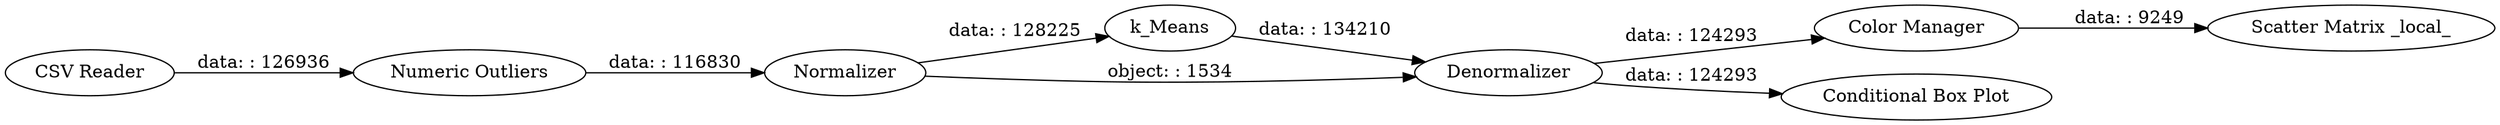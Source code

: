 digraph {
	"3307532462016560957_3" [label="Numeric Outliers"]
	"3307532462016560957_10" [label="Color Manager"]
	"3307532462016560957_1" [label="CSV Reader"]
	"3307532462016560957_6" [label=k_Means]
	"3307532462016560957_5" [label=Normalizer]
	"3307532462016560957_7" [label="Conditional Box Plot"]
	"3307532462016560957_11" [label="Scatter Matrix _local_"]
	"3307532462016560957_9" [label=Denormalizer]
	"3307532462016560957_1" -> "3307532462016560957_3" [label="data: : 126936"]
	"3307532462016560957_3" -> "3307532462016560957_5" [label="data: : 116830"]
	"3307532462016560957_5" -> "3307532462016560957_9" [label="object: : 1534"]
	"3307532462016560957_10" -> "3307532462016560957_11" [label="data: : 9249"]
	"3307532462016560957_5" -> "3307532462016560957_6" [label="data: : 128225"]
	"3307532462016560957_6" -> "3307532462016560957_9" [label="data: : 134210"]
	"3307532462016560957_9" -> "3307532462016560957_7" [label="data: : 124293"]
	"3307532462016560957_9" -> "3307532462016560957_10" [label="data: : 124293"]
	rankdir=LR
}
